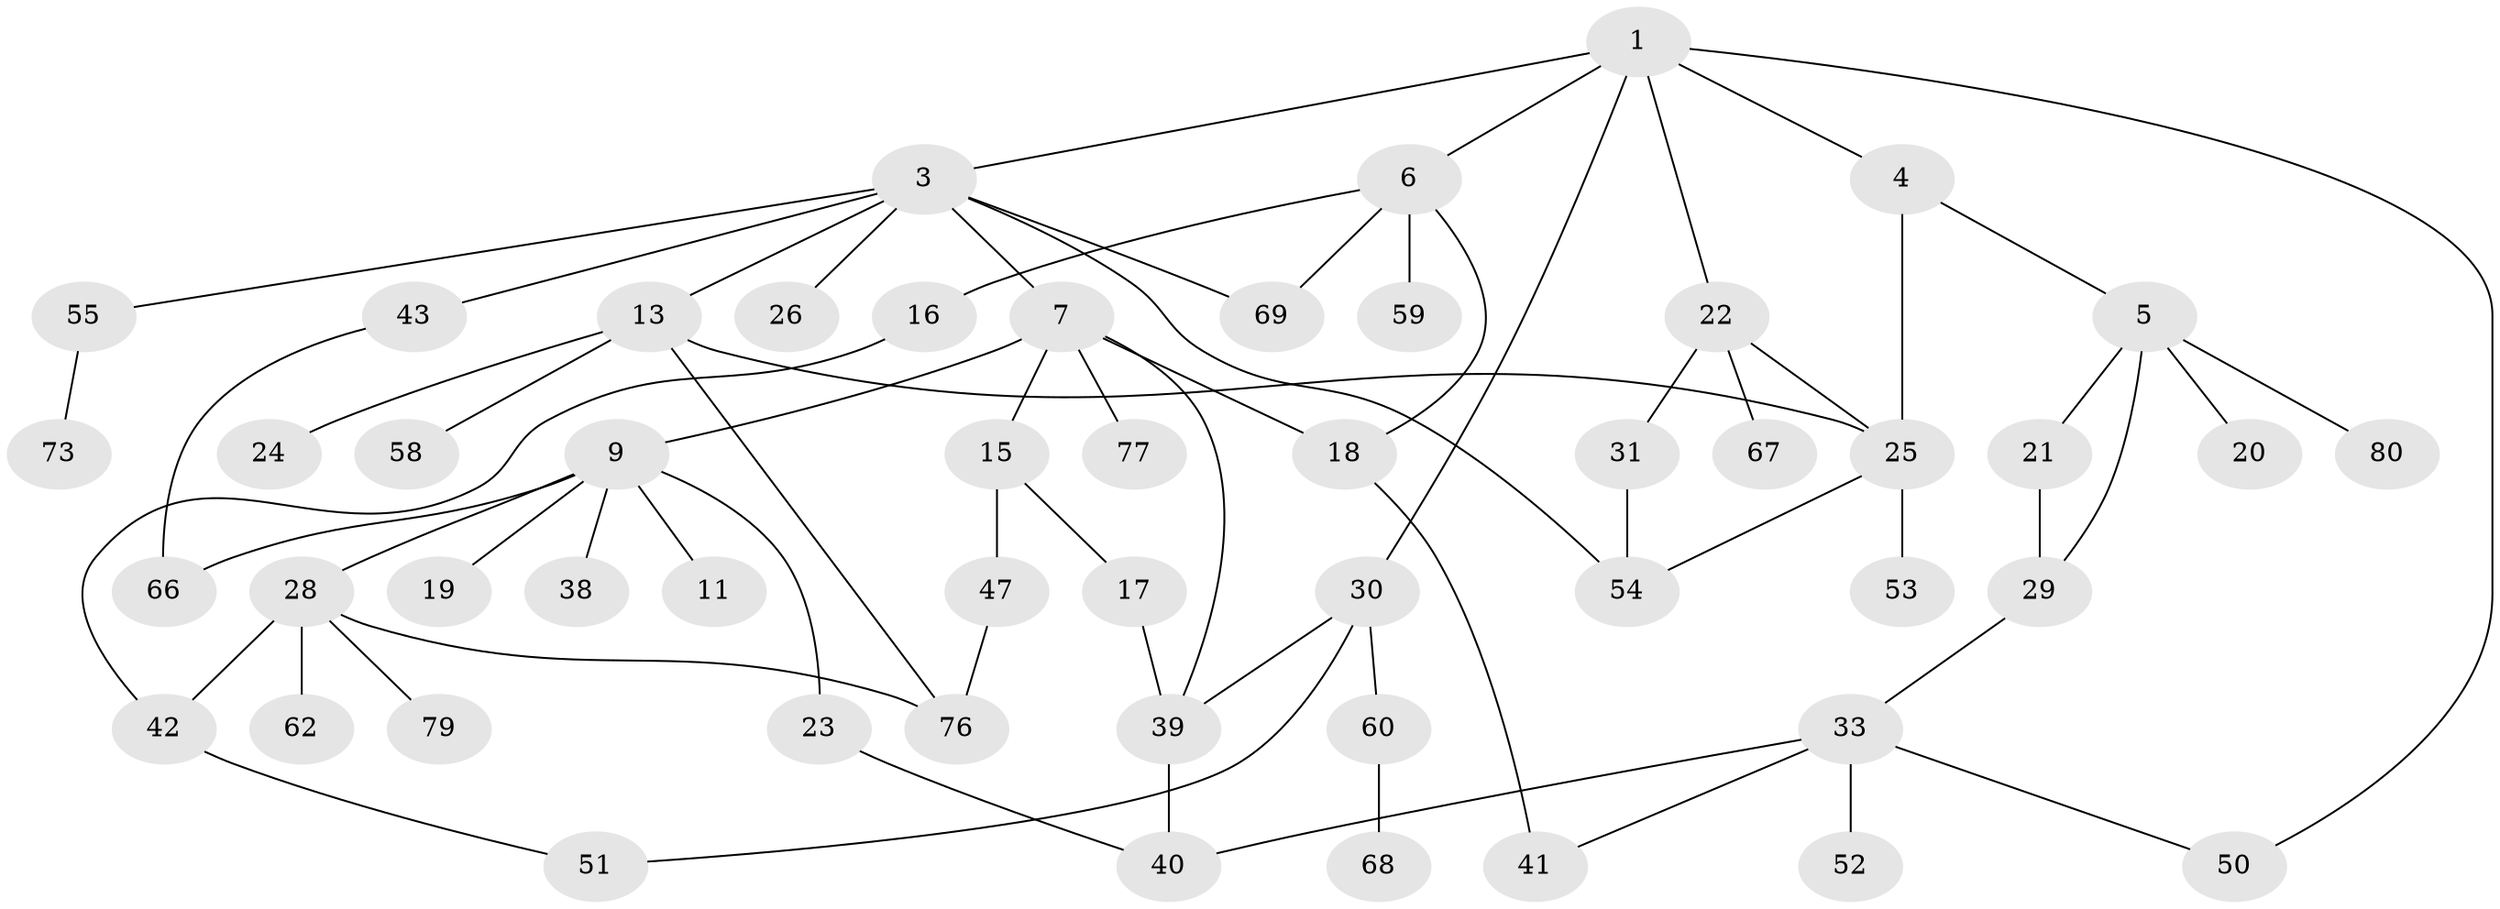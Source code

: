 // original degree distribution, {3: 0.2222222222222222, 5: 0.037037037037037035, 8: 0.012345679012345678, 6: 0.024691358024691357, 7: 0.012345679012345678, 1: 0.32098765432098764, 4: 0.08641975308641975, 2: 0.2839506172839506}
// Generated by graph-tools (version 1.1) at 2025/10/02/27/25 16:10:54]
// undirected, 52 vertices, 69 edges
graph export_dot {
graph [start="1"]
  node [color=gray90,style=filled];
  1 [super="+2"];
  3 [super="+81"];
  4;
  5 [super="+12"];
  6 [super="+8"];
  7 [super="+48"];
  9 [super="+10"];
  11 [super="+14"];
  13 [super="+57"];
  15;
  16 [super="+36"];
  17;
  18 [super="+34"];
  19;
  20;
  21 [super="+37"];
  22 [super="+65"];
  23;
  24;
  25 [super="+27"];
  26;
  28 [super="+49"];
  29 [super="+44"];
  30 [super="+32"];
  31 [super="+64"];
  33 [super="+35"];
  38 [super="+46"];
  39 [super="+56"];
  40 [super="+70"];
  41;
  42 [super="+74"];
  43 [super="+45"];
  47 [super="+61"];
  50 [super="+72"];
  51;
  52;
  53;
  54 [super="+63"];
  55;
  58;
  59 [super="+71"];
  60 [super="+75"];
  62;
  66;
  67;
  68 [super="+78"];
  69;
  73;
  76;
  77;
  79;
  80;
  1 -- 4;
  1 -- 30;
  1 -- 50;
  1 -- 3;
  1 -- 6;
  1 -- 22;
  3 -- 7;
  3 -- 13;
  3 -- 26;
  3 -- 43;
  3 -- 55;
  3 -- 69;
  3 -- 54;
  4 -- 5;
  4 -- 25;
  5 -- 20;
  5 -- 21;
  5 -- 80;
  5 -- 29;
  6 -- 16;
  6 -- 18;
  6 -- 59;
  6 -- 69;
  7 -- 9;
  7 -- 15;
  7 -- 77;
  7 -- 39;
  7 -- 18;
  9 -- 11;
  9 -- 23;
  9 -- 38;
  9 -- 66;
  9 -- 19;
  9 -- 28;
  13 -- 24;
  13 -- 58;
  13 -- 76;
  13 -- 25;
  15 -- 17;
  15 -- 47;
  16 -- 42;
  17 -- 39;
  18 -- 41;
  21 -- 29;
  22 -- 31;
  22 -- 67;
  22 -- 25;
  23 -- 40;
  25 -- 54;
  25 -- 53;
  28 -- 76;
  28 -- 42;
  28 -- 62;
  28 -- 79;
  29 -- 33;
  30 -- 51;
  30 -- 60;
  30 -- 39;
  31 -- 54;
  33 -- 40;
  33 -- 52;
  33 -- 41;
  33 -- 50;
  39 -- 40;
  42 -- 51;
  43 -- 66;
  47 -- 76;
  55 -- 73;
  60 -- 68;
}
